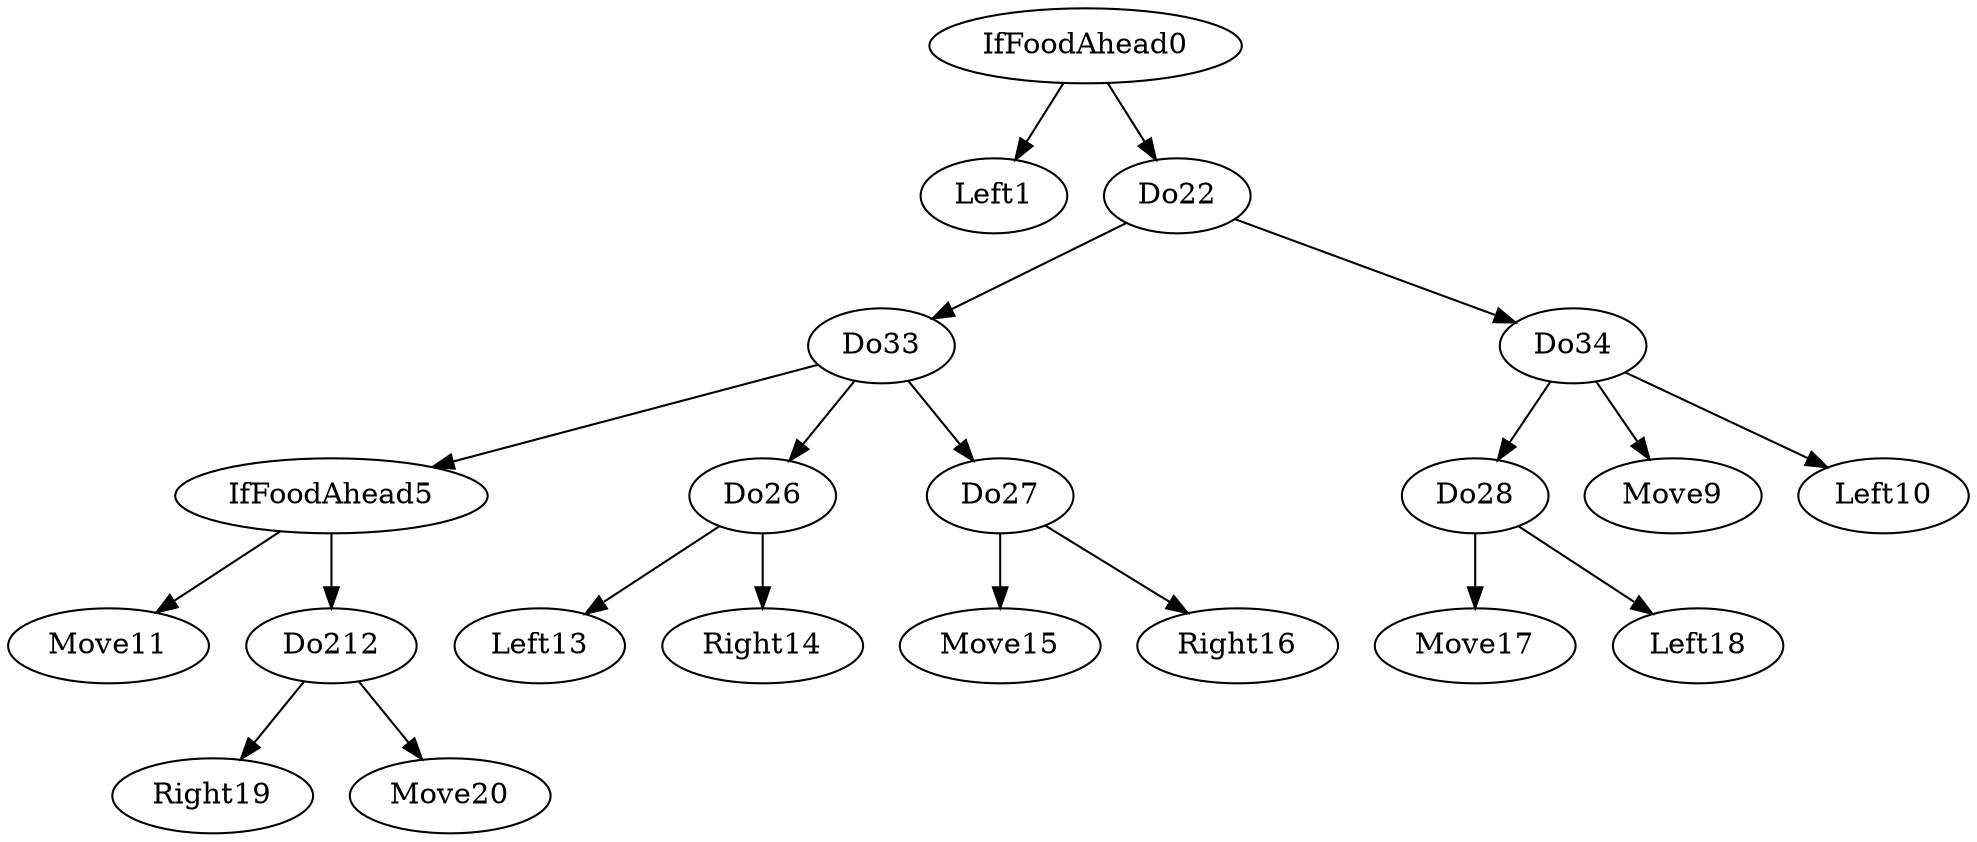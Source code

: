 digraph T {
	IfFoodAhead0 -> Left1;
	IfFoodAhead0 -> Do22;
	Do22 -> Do33;
	Do22 -> Do34;
	Do33 -> IfFoodAhead5;
	Do33 -> Do26;
	Do33 -> Do27;
	Do34 -> Do28;
	Do34 -> Move9;
	Do34 -> Left10;
	IfFoodAhead5 -> Move11;
	IfFoodAhead5 -> Do212;
	Do26 -> Left13;
	Do26 -> Right14;
	Do27 -> Move15;
	Do27 -> Right16;
	Do28 -> Move17;
	Do28 -> Left18;
	Do212 -> Right19;
	Do212 -> Move20;
}
